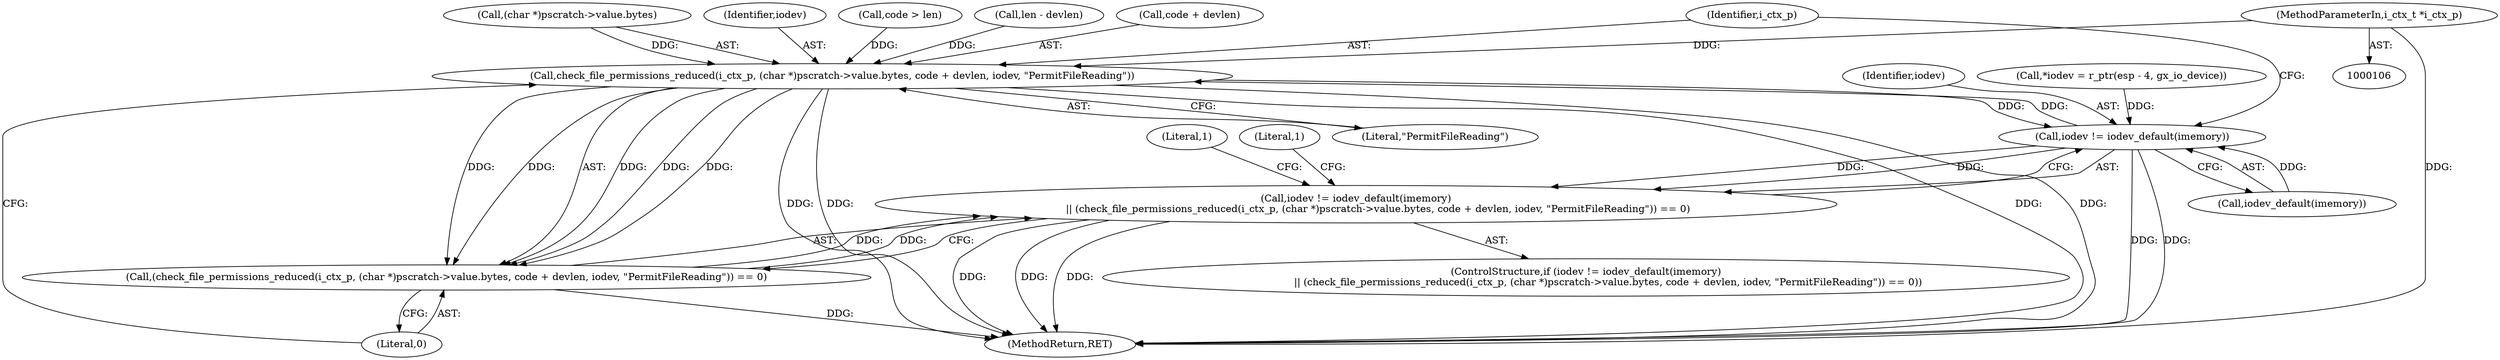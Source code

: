 digraph "1_ghostscript_2fc463d0efbd044a8232611f0898eeb12b72a970@pointer" {
"1000107" [label="(MethodParameterIn,i_ctx_t *i_ctx_p)"];
"1000216" [label="(Call,check_file_permissions_reduced(i_ctx_p, (char *)pscratch->value.bytes, code + devlen, iodev, \"PermitFileReading\"))"];
"1000211" [label="(Call,iodev != iodev_default(imemory))"];
"1000210" [label="(Call,iodev != iodev_default(imemory)\n              || (check_file_permissions_reduced(i_ctx_p, (char *)pscratch->value.bytes, code + devlen, iodev, \"PermitFileReading\")) == 0)"];
"1000215" [label="(Call,(check_file_permissions_reduced(i_ctx_p, (char *)pscratch->value.bytes, code + devlen, iodev, \"PermitFileReading\")) == 0)"];
"1000228" [label="(Identifier,iodev)"];
"1000185" [label="(Call,len - devlen)"];
"1000230" [label="(Literal,0)"];
"1000211" [label="(Call,iodev != iodev_default(imemory))"];
"1000233" [label="(Literal,1)"];
"1000216" [label="(Call,check_file_permissions_reduced(i_ctx_p, (char *)pscratch->value.bytes, code + devlen, iodev, \"PermitFileReading\"))"];
"1000225" [label="(Call,code + devlen)"];
"1000107" [label="(MethodParameterIn,i_ctx_t *i_ctx_p)"];
"1000218" [label="(Call,(char *)pscratch->value.bytes)"];
"1000215" [label="(Call,(check_file_permissions_reduced(i_ctx_p, (char *)pscratch->value.bytes, code + devlen, iodev, \"PermitFileReading\")) == 0)"];
"1000209" [label="(ControlStructure,if (iodev != iodev_default(imemory)\n              || (check_file_permissions_reduced(i_ctx_p, (char *)pscratch->value.bytes, code + devlen, iodev, \"PermitFileReading\")) == 0))"];
"1000212" [label="(Identifier,iodev)"];
"1000253" [label="(Literal,1)"];
"1000210" [label="(Call,iodev != iodev_default(imemory)\n              || (check_file_permissions_reduced(i_ctx_p, (char *)pscratch->value.bytes, code + devlen, iodev, \"PermitFileReading\")) == 0)"];
"1000139" [label="(Call,*iodev = r_ptr(esp - 4, gx_io_device))"];
"1000229" [label="(Literal,\"PermitFileReading\")"];
"1000213" [label="(Call,iodev_default(imemory))"];
"1000217" [label="(Identifier,i_ctx_p)"];
"1000203" [label="(Call,code > len)"];
"1000254" [label="(MethodReturn,RET)"];
"1000107" -> "1000106"  [label="AST: "];
"1000107" -> "1000254"  [label="DDG: "];
"1000107" -> "1000216"  [label="DDG: "];
"1000216" -> "1000215"  [label="AST: "];
"1000216" -> "1000229"  [label="CFG: "];
"1000217" -> "1000216"  [label="AST: "];
"1000218" -> "1000216"  [label="AST: "];
"1000225" -> "1000216"  [label="AST: "];
"1000228" -> "1000216"  [label="AST: "];
"1000229" -> "1000216"  [label="AST: "];
"1000230" -> "1000216"  [label="CFG: "];
"1000216" -> "1000254"  [label="DDG: "];
"1000216" -> "1000254"  [label="DDG: "];
"1000216" -> "1000254"  [label="DDG: "];
"1000216" -> "1000254"  [label="DDG: "];
"1000216" -> "1000211"  [label="DDG: "];
"1000216" -> "1000215"  [label="DDG: "];
"1000216" -> "1000215"  [label="DDG: "];
"1000216" -> "1000215"  [label="DDG: "];
"1000216" -> "1000215"  [label="DDG: "];
"1000216" -> "1000215"  [label="DDG: "];
"1000218" -> "1000216"  [label="DDG: "];
"1000203" -> "1000216"  [label="DDG: "];
"1000185" -> "1000216"  [label="DDG: "];
"1000211" -> "1000216"  [label="DDG: "];
"1000211" -> "1000210"  [label="AST: "];
"1000211" -> "1000213"  [label="CFG: "];
"1000212" -> "1000211"  [label="AST: "];
"1000213" -> "1000211"  [label="AST: "];
"1000217" -> "1000211"  [label="CFG: "];
"1000210" -> "1000211"  [label="CFG: "];
"1000211" -> "1000254"  [label="DDG: "];
"1000211" -> "1000254"  [label="DDG: "];
"1000211" -> "1000210"  [label="DDG: "];
"1000211" -> "1000210"  [label="DDG: "];
"1000139" -> "1000211"  [label="DDG: "];
"1000213" -> "1000211"  [label="DDG: "];
"1000210" -> "1000209"  [label="AST: "];
"1000210" -> "1000215"  [label="CFG: "];
"1000215" -> "1000210"  [label="AST: "];
"1000253" -> "1000210"  [label="CFG: "];
"1000233" -> "1000210"  [label="CFG: "];
"1000210" -> "1000254"  [label="DDG: "];
"1000210" -> "1000254"  [label="DDG: "];
"1000210" -> "1000254"  [label="DDG: "];
"1000215" -> "1000210"  [label="DDG: "];
"1000215" -> "1000210"  [label="DDG: "];
"1000215" -> "1000230"  [label="CFG: "];
"1000230" -> "1000215"  [label="AST: "];
"1000215" -> "1000254"  [label="DDG: "];
}
